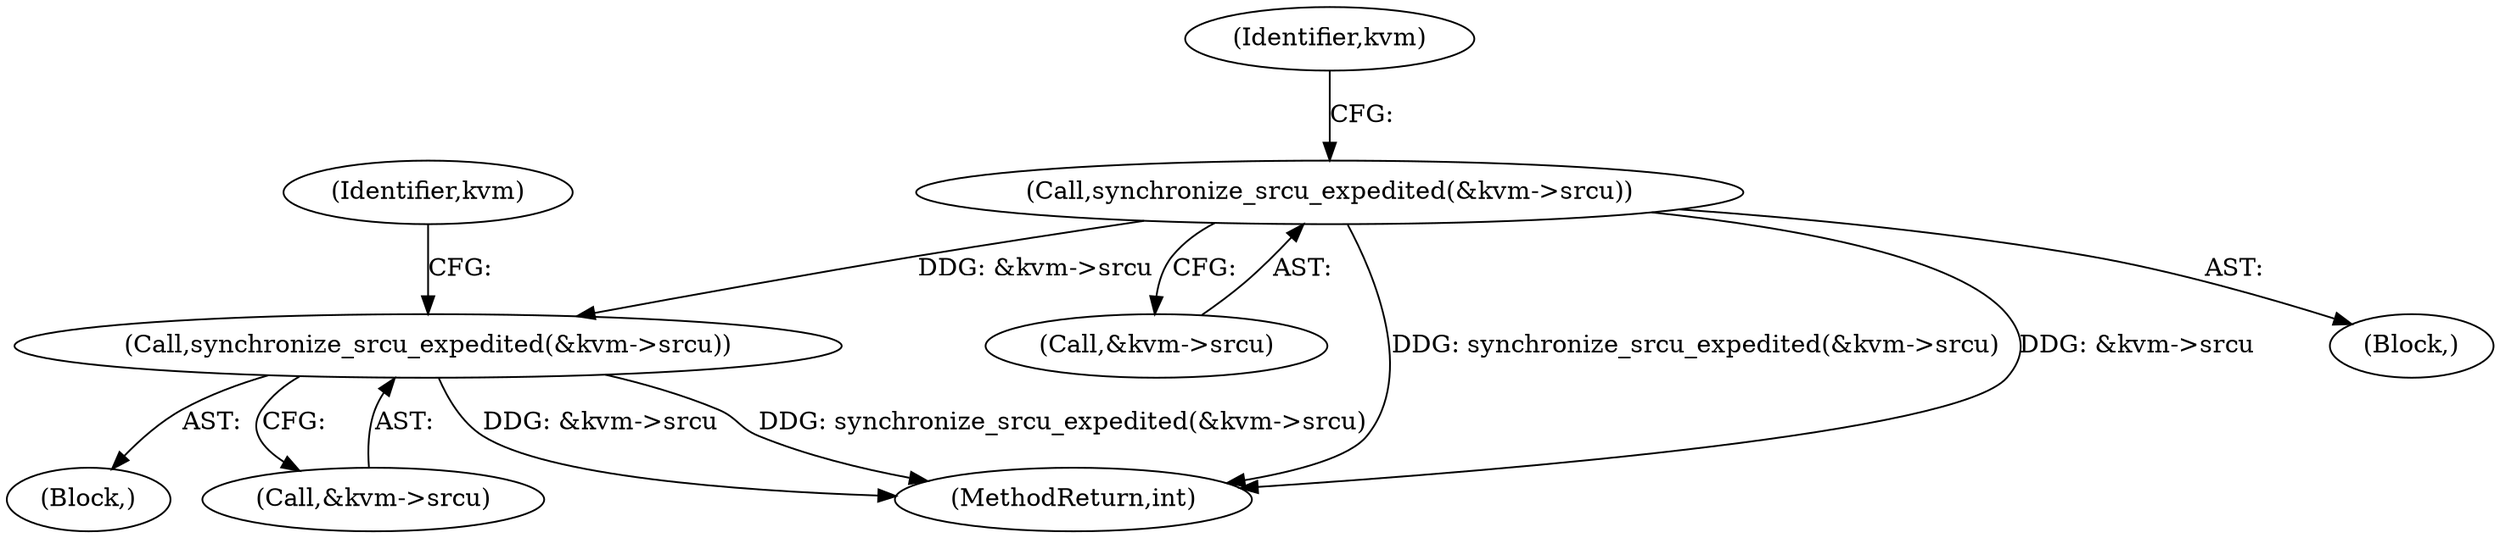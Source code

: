 digraph "0_linux_09ca8e1173bcb12e2a449698c9ae3b86a8a10195_0@pointer" {
"1000509" [label="(Call,synchronize_srcu_expedited(&kvm->srcu))"];
"1000585" [label="(Call,synchronize_srcu_expedited(&kvm->srcu))"];
"1000591" [label="(Identifier,kvm)"];
"1000510" [label="(Call,&kvm->srcu)"];
"1000118" [label="(Block,)"];
"1000585" [label="(Call,synchronize_srcu_expedited(&kvm->srcu))"];
"1000586" [label="(Call,&kvm->srcu)"];
"1000617" [label="(MethodReturn,int)"];
"1000509" [label="(Call,synchronize_srcu_expedited(&kvm->srcu))"];
"1000465" [label="(Block,)"];
"1000515" [label="(Identifier,kvm)"];
"1000509" -> "1000465"  [label="AST: "];
"1000509" -> "1000510"  [label="CFG: "];
"1000510" -> "1000509"  [label="AST: "];
"1000515" -> "1000509"  [label="CFG: "];
"1000509" -> "1000617"  [label="DDG: synchronize_srcu_expedited(&kvm->srcu)"];
"1000509" -> "1000617"  [label="DDG: &kvm->srcu"];
"1000509" -> "1000585"  [label="DDG: &kvm->srcu"];
"1000585" -> "1000118"  [label="AST: "];
"1000585" -> "1000586"  [label="CFG: "];
"1000586" -> "1000585"  [label="AST: "];
"1000591" -> "1000585"  [label="CFG: "];
"1000585" -> "1000617"  [label="DDG: &kvm->srcu"];
"1000585" -> "1000617"  [label="DDG: synchronize_srcu_expedited(&kvm->srcu)"];
}
